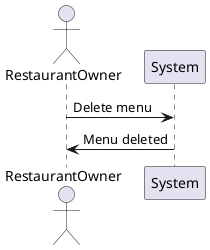 @startuml
actor RestaurantOwner
RestaurantOwner -> System: Delete menu
System -> RestaurantOwner: Menu deleted
@enduml